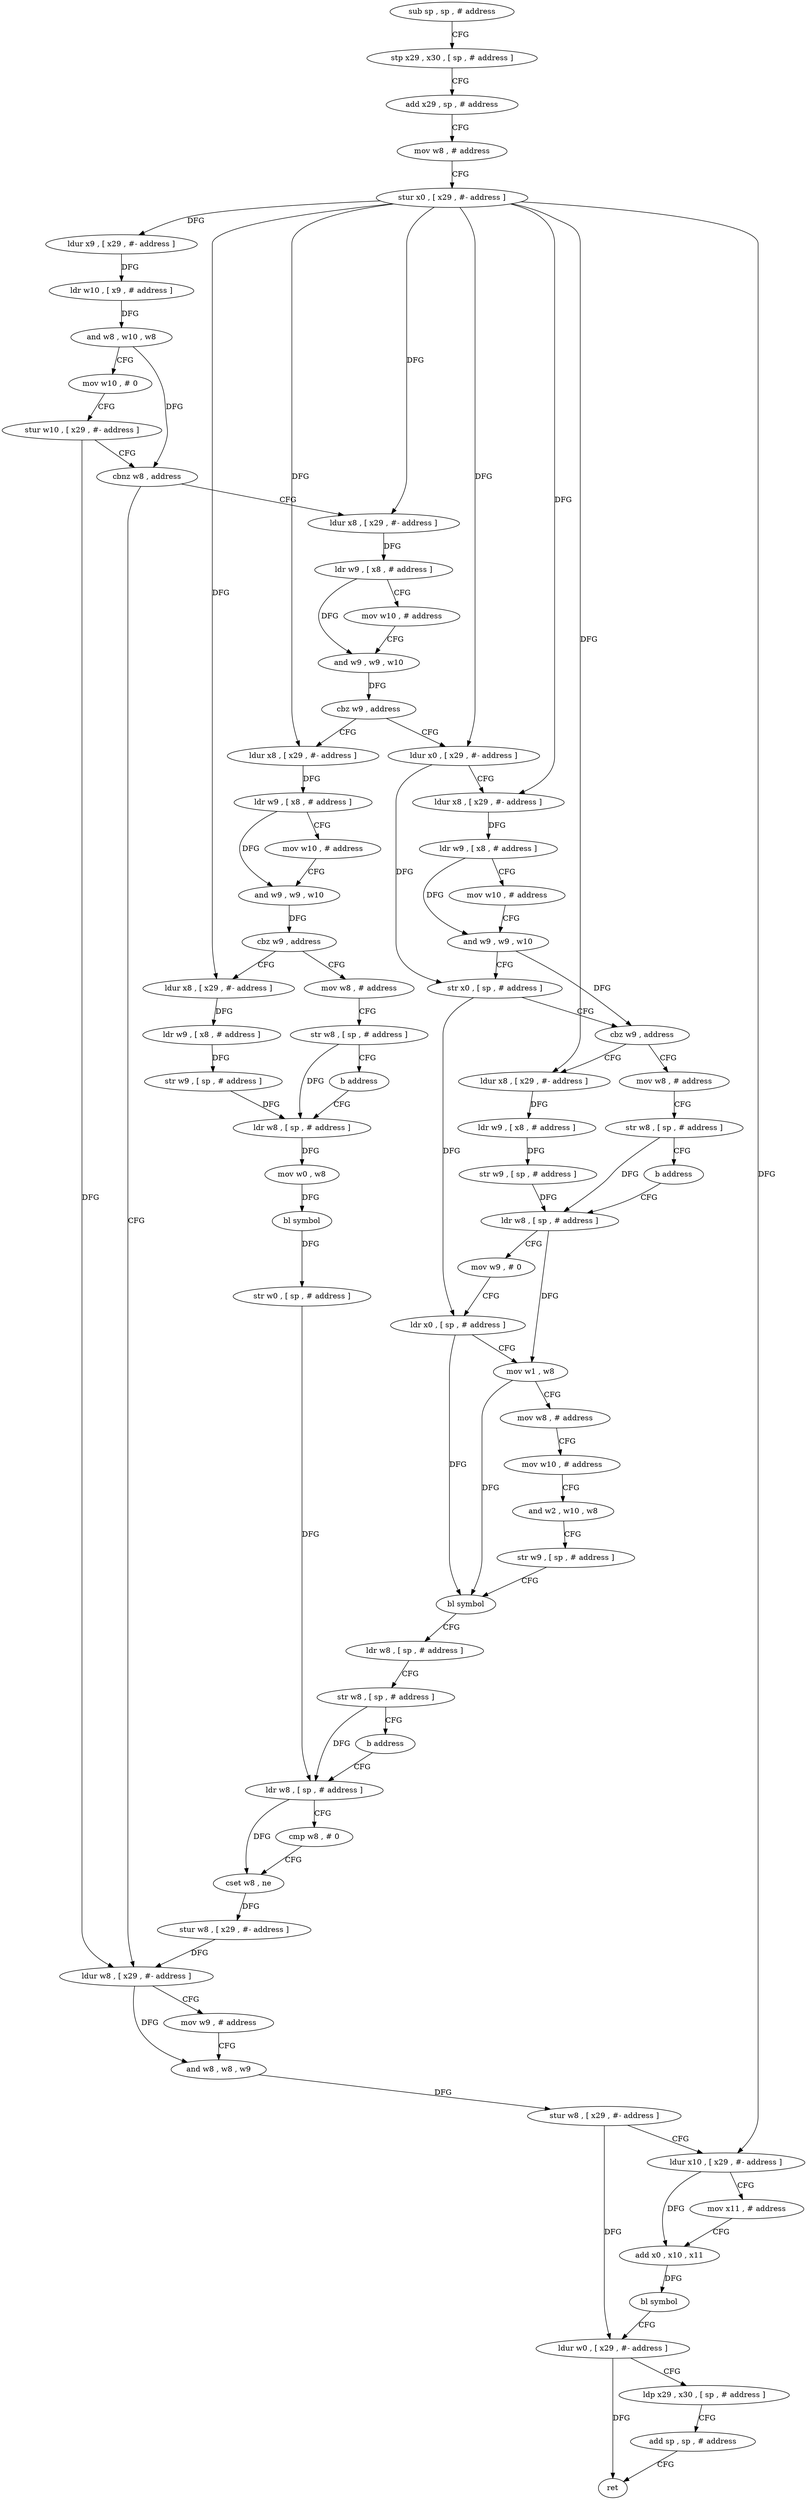 digraph "func" {
"4222448" [label = "sub sp , sp , # address" ]
"4222452" [label = "stp x29 , x30 , [ sp , # address ]" ]
"4222456" [label = "add x29 , sp , # address" ]
"4222460" [label = "mov w8 , # address" ]
"4222464" [label = "stur x0 , [ x29 , #- address ]" ]
"4222468" [label = "ldur x9 , [ x29 , #- address ]" ]
"4222472" [label = "ldr w10 , [ x9 , # address ]" ]
"4222476" [label = "and w8 , w10 , w8" ]
"4222480" [label = "mov w10 , # 0" ]
"4222484" [label = "stur w10 , [ x29 , #- address ]" ]
"4222488" [label = "cbnz w8 , address" ]
"4222688" [label = "ldur w8 , [ x29 , #- address ]" ]
"4222492" [label = "ldur x8 , [ x29 , #- address ]" ]
"4222692" [label = "mov w9 , # address" ]
"4222696" [label = "and w8 , w8 , w9" ]
"4222700" [label = "stur w8 , [ x29 , #- address ]" ]
"4222704" [label = "ldur x10 , [ x29 , #- address ]" ]
"4222708" [label = "mov x11 , # address" ]
"4222712" [label = "add x0 , x10 , x11" ]
"4222716" [label = "bl symbol" ]
"4222720" [label = "ldur w0 , [ x29 , #- address ]" ]
"4222724" [label = "ldp x29 , x30 , [ sp , # address ]" ]
"4222728" [label = "add sp , sp , # address" ]
"4222732" [label = "ret" ]
"4222496" [label = "ldr w9 , [ x8 , # address ]" ]
"4222500" [label = "mov w10 , # address" ]
"4222504" [label = "and w9 , w9 , w10" ]
"4222508" [label = "cbz w9 , address" ]
"4222612" [label = "ldur x8 , [ x29 , #- address ]" ]
"4222512" [label = "ldur x0 , [ x29 , #- address ]" ]
"4222616" [label = "ldr w9 , [ x8 , # address ]" ]
"4222620" [label = "mov w10 , # address" ]
"4222624" [label = "and w9 , w9 , w10" ]
"4222628" [label = "cbz w9 , address" ]
"4222644" [label = "ldur x8 , [ x29 , #- address ]" ]
"4222632" [label = "mov w8 , # address" ]
"4222516" [label = "ldur x8 , [ x29 , #- address ]" ]
"4222520" [label = "ldr w9 , [ x8 , # address ]" ]
"4222524" [label = "mov w10 , # address" ]
"4222528" [label = "and w9 , w9 , w10" ]
"4222532" [label = "str x0 , [ sp , # address ]" ]
"4222536" [label = "cbz w9 , address" ]
"4222552" [label = "ldur x8 , [ x29 , #- address ]" ]
"4222540" [label = "mov w8 , # address" ]
"4222648" [label = "ldr w9 , [ x8 , # address ]" ]
"4222652" [label = "str w9 , [ sp , # address ]" ]
"4222656" [label = "ldr w8 , [ sp , # address ]" ]
"4222636" [label = "str w8 , [ sp , # address ]" ]
"4222640" [label = "b address" ]
"4222556" [label = "ldr w9 , [ x8 , # address ]" ]
"4222560" [label = "str w9 , [ sp , # address ]" ]
"4222564" [label = "ldr w8 , [ sp , # address ]" ]
"4222544" [label = "str w8 , [ sp , # address ]" ]
"4222548" [label = "b address" ]
"4222660" [label = "mov w0 , w8" ]
"4222664" [label = "bl symbol" ]
"4222668" [label = "str w0 , [ sp , # address ]" ]
"4222672" [label = "ldr w8 , [ sp , # address ]" ]
"4222676" [label = "cmp w8 , # 0" ]
"4222680" [label = "cset w8 , ne" ]
"4222684" [label = "stur w8 , [ x29 , #- address ]" ]
"4222568" [label = "mov w9 , # 0" ]
"4222572" [label = "ldr x0 , [ sp , # address ]" ]
"4222576" [label = "mov w1 , w8" ]
"4222580" [label = "mov w8 , # address" ]
"4222584" [label = "mov w10 , # address" ]
"4222588" [label = "and w2 , w10 , w8" ]
"4222592" [label = "str w9 , [ sp , # address ]" ]
"4222596" [label = "bl symbol" ]
"4222600" [label = "ldr w8 , [ sp , # address ]" ]
"4222604" [label = "str w8 , [ sp , # address ]" ]
"4222608" [label = "b address" ]
"4222448" -> "4222452" [ label = "CFG" ]
"4222452" -> "4222456" [ label = "CFG" ]
"4222456" -> "4222460" [ label = "CFG" ]
"4222460" -> "4222464" [ label = "CFG" ]
"4222464" -> "4222468" [ label = "DFG" ]
"4222464" -> "4222704" [ label = "DFG" ]
"4222464" -> "4222492" [ label = "DFG" ]
"4222464" -> "4222612" [ label = "DFG" ]
"4222464" -> "4222512" [ label = "DFG" ]
"4222464" -> "4222516" [ label = "DFG" ]
"4222464" -> "4222644" [ label = "DFG" ]
"4222464" -> "4222552" [ label = "DFG" ]
"4222468" -> "4222472" [ label = "DFG" ]
"4222472" -> "4222476" [ label = "DFG" ]
"4222476" -> "4222480" [ label = "CFG" ]
"4222476" -> "4222488" [ label = "DFG" ]
"4222480" -> "4222484" [ label = "CFG" ]
"4222484" -> "4222488" [ label = "CFG" ]
"4222484" -> "4222688" [ label = "DFG" ]
"4222488" -> "4222688" [ label = "CFG" ]
"4222488" -> "4222492" [ label = "CFG" ]
"4222688" -> "4222692" [ label = "CFG" ]
"4222688" -> "4222696" [ label = "DFG" ]
"4222492" -> "4222496" [ label = "DFG" ]
"4222692" -> "4222696" [ label = "CFG" ]
"4222696" -> "4222700" [ label = "DFG" ]
"4222700" -> "4222704" [ label = "CFG" ]
"4222700" -> "4222720" [ label = "DFG" ]
"4222704" -> "4222708" [ label = "CFG" ]
"4222704" -> "4222712" [ label = "DFG" ]
"4222708" -> "4222712" [ label = "CFG" ]
"4222712" -> "4222716" [ label = "DFG" ]
"4222716" -> "4222720" [ label = "CFG" ]
"4222720" -> "4222724" [ label = "CFG" ]
"4222720" -> "4222732" [ label = "DFG" ]
"4222724" -> "4222728" [ label = "CFG" ]
"4222728" -> "4222732" [ label = "CFG" ]
"4222496" -> "4222500" [ label = "CFG" ]
"4222496" -> "4222504" [ label = "DFG" ]
"4222500" -> "4222504" [ label = "CFG" ]
"4222504" -> "4222508" [ label = "DFG" ]
"4222508" -> "4222612" [ label = "CFG" ]
"4222508" -> "4222512" [ label = "CFG" ]
"4222612" -> "4222616" [ label = "DFG" ]
"4222512" -> "4222516" [ label = "CFG" ]
"4222512" -> "4222532" [ label = "DFG" ]
"4222616" -> "4222620" [ label = "CFG" ]
"4222616" -> "4222624" [ label = "DFG" ]
"4222620" -> "4222624" [ label = "CFG" ]
"4222624" -> "4222628" [ label = "DFG" ]
"4222628" -> "4222644" [ label = "CFG" ]
"4222628" -> "4222632" [ label = "CFG" ]
"4222644" -> "4222648" [ label = "DFG" ]
"4222632" -> "4222636" [ label = "CFG" ]
"4222516" -> "4222520" [ label = "DFG" ]
"4222520" -> "4222524" [ label = "CFG" ]
"4222520" -> "4222528" [ label = "DFG" ]
"4222524" -> "4222528" [ label = "CFG" ]
"4222528" -> "4222532" [ label = "CFG" ]
"4222528" -> "4222536" [ label = "DFG" ]
"4222532" -> "4222536" [ label = "CFG" ]
"4222532" -> "4222572" [ label = "DFG" ]
"4222536" -> "4222552" [ label = "CFG" ]
"4222536" -> "4222540" [ label = "CFG" ]
"4222552" -> "4222556" [ label = "DFG" ]
"4222540" -> "4222544" [ label = "CFG" ]
"4222648" -> "4222652" [ label = "DFG" ]
"4222652" -> "4222656" [ label = "DFG" ]
"4222656" -> "4222660" [ label = "DFG" ]
"4222636" -> "4222640" [ label = "CFG" ]
"4222636" -> "4222656" [ label = "DFG" ]
"4222640" -> "4222656" [ label = "CFG" ]
"4222556" -> "4222560" [ label = "DFG" ]
"4222560" -> "4222564" [ label = "DFG" ]
"4222564" -> "4222568" [ label = "CFG" ]
"4222564" -> "4222576" [ label = "DFG" ]
"4222544" -> "4222548" [ label = "CFG" ]
"4222544" -> "4222564" [ label = "DFG" ]
"4222548" -> "4222564" [ label = "CFG" ]
"4222660" -> "4222664" [ label = "DFG" ]
"4222664" -> "4222668" [ label = "DFG" ]
"4222668" -> "4222672" [ label = "DFG" ]
"4222672" -> "4222676" [ label = "CFG" ]
"4222672" -> "4222680" [ label = "DFG" ]
"4222676" -> "4222680" [ label = "CFG" ]
"4222680" -> "4222684" [ label = "DFG" ]
"4222684" -> "4222688" [ label = "DFG" ]
"4222568" -> "4222572" [ label = "CFG" ]
"4222572" -> "4222576" [ label = "CFG" ]
"4222572" -> "4222596" [ label = "DFG" ]
"4222576" -> "4222580" [ label = "CFG" ]
"4222576" -> "4222596" [ label = "DFG" ]
"4222580" -> "4222584" [ label = "CFG" ]
"4222584" -> "4222588" [ label = "CFG" ]
"4222588" -> "4222592" [ label = "CFG" ]
"4222592" -> "4222596" [ label = "CFG" ]
"4222596" -> "4222600" [ label = "CFG" ]
"4222600" -> "4222604" [ label = "CFG" ]
"4222604" -> "4222608" [ label = "CFG" ]
"4222604" -> "4222672" [ label = "DFG" ]
"4222608" -> "4222672" [ label = "CFG" ]
}
